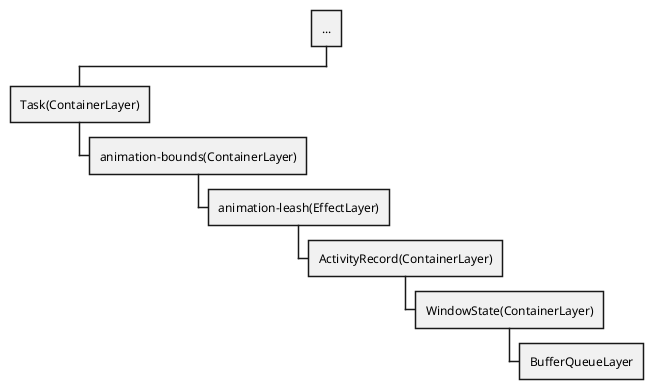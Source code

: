 @startwbs
'https://plantuml.com/wbs-diagram

* ...
** Task(ContainerLayer)
*** animation-bounds(ContainerLayer)
**** animation-leash(EffectLayer)
***** ActivityRecord(ContainerLayer)
****** WindowState(ContainerLayer)
******* BufferQueueLayer
@endwbs